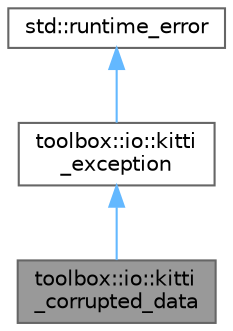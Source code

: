 digraph "toolbox::io::kitti_corrupted_data"
{
 // LATEX_PDF_SIZE
  bgcolor="transparent";
  edge [fontname=Helvetica,fontsize=10,labelfontname=Helvetica,labelfontsize=10];
  node [fontname=Helvetica,fontsize=10,shape=box,height=0.2,width=0.4];
  Node1 [id="Node000001",label="toolbox::io::kitti\l_corrupted_data",height=0.2,width=0.4,color="gray40", fillcolor="grey60", style="filled", fontcolor="black",tooltip="Exception thrown when data is corrupted."];
  Node2 -> Node1 [id="edge1_Node000001_Node000002",dir="back",color="steelblue1",style="solid",tooltip=" "];
  Node2 [id="Node000002",label="toolbox::io::kitti\l_exception",height=0.2,width=0.4,color="gray40", fillcolor="white", style="filled",URL="$classtoolbox_1_1io_1_1kitti__exception.html",tooltip="Base exception for KITTI dataset operations."];
  Node3 -> Node2 [id="edge2_Node000002_Node000003",dir="back",color="steelblue1",style="solid",tooltip=" "];
  Node3 [id="Node000003",label="std::runtime_error",height=0.2,width=0.4,color="gray40", fillcolor="white", style="filled",tooltip=" "];
}
